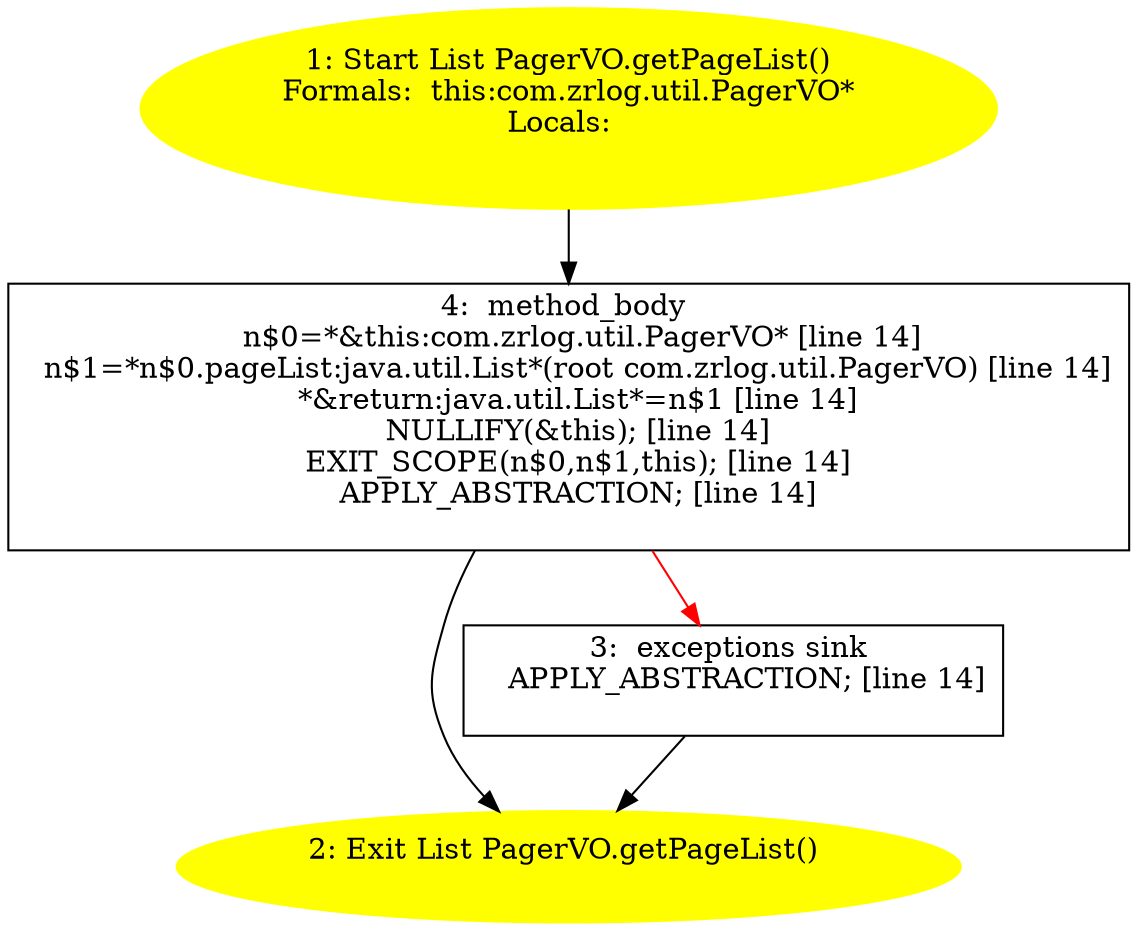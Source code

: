 /* @generated */
digraph cfg {
"com.zrlog.util.PagerVO.getPageList():java.util.List.543656a41a7828474d39402a666d5d61_1" [label="1: Start List PagerVO.getPageList()\nFormals:  this:com.zrlog.util.PagerVO*\nLocals:  \n  " color=yellow style=filled]
	

	 "com.zrlog.util.PagerVO.getPageList():java.util.List.543656a41a7828474d39402a666d5d61_1" -> "com.zrlog.util.PagerVO.getPageList():java.util.List.543656a41a7828474d39402a666d5d61_4" ;
"com.zrlog.util.PagerVO.getPageList():java.util.List.543656a41a7828474d39402a666d5d61_2" [label="2: Exit List PagerVO.getPageList() \n  " color=yellow style=filled]
	

"com.zrlog.util.PagerVO.getPageList():java.util.List.543656a41a7828474d39402a666d5d61_3" [label="3:  exceptions sink \n   APPLY_ABSTRACTION; [line 14]\n " shape="box"]
	

	 "com.zrlog.util.PagerVO.getPageList():java.util.List.543656a41a7828474d39402a666d5d61_3" -> "com.zrlog.util.PagerVO.getPageList():java.util.List.543656a41a7828474d39402a666d5d61_2" ;
"com.zrlog.util.PagerVO.getPageList():java.util.List.543656a41a7828474d39402a666d5d61_4" [label="4:  method_body \n   n$0=*&this:com.zrlog.util.PagerVO* [line 14]\n  n$1=*n$0.pageList:java.util.List*(root com.zrlog.util.PagerVO) [line 14]\n  *&return:java.util.List*=n$1 [line 14]\n  NULLIFY(&this); [line 14]\n  EXIT_SCOPE(n$0,n$1,this); [line 14]\n  APPLY_ABSTRACTION; [line 14]\n " shape="box"]
	

	 "com.zrlog.util.PagerVO.getPageList():java.util.List.543656a41a7828474d39402a666d5d61_4" -> "com.zrlog.util.PagerVO.getPageList():java.util.List.543656a41a7828474d39402a666d5d61_2" ;
	 "com.zrlog.util.PagerVO.getPageList():java.util.List.543656a41a7828474d39402a666d5d61_4" -> "com.zrlog.util.PagerVO.getPageList():java.util.List.543656a41a7828474d39402a666d5d61_3" [color="red" ];
}
